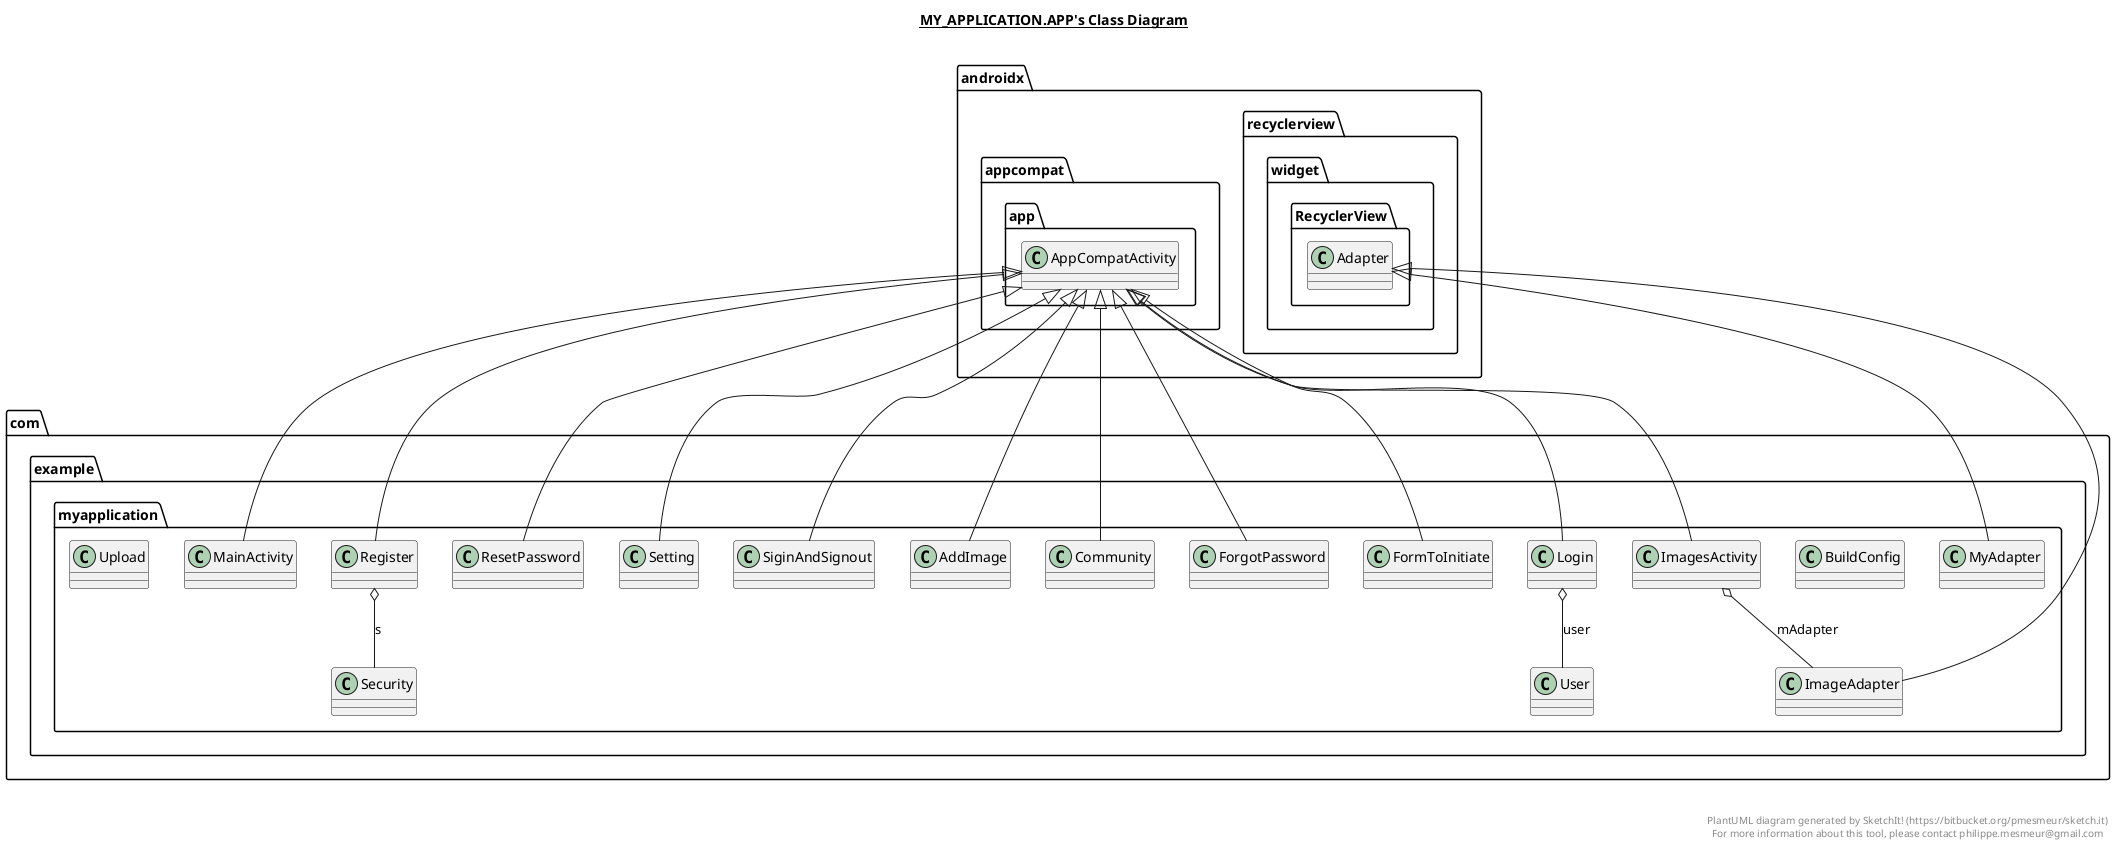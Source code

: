 @startuml

title __MY_APPLICATION.APP's Class Diagram__\n

  namespace com.example.myapplication {
    class com.example.myapplication.AddImage {
    }
  }
  

  namespace com.example.myapplication {
    class com.example.myapplication.BuildConfig {
    }
  }
  

  namespace com.example.myapplication {
    class com.example.myapplication.Community {
    }
  }
  

  namespace com.example.myapplication {
    class com.example.myapplication.ForgotPassword {
    }
  }
  

  namespace com.example.myapplication {
    class com.example.myapplication.FormToInitiate {
    }
  }
  

  namespace com.example.myapplication {
    class com.example.myapplication.ImageAdapter {
    }
  }
  

  namespace com.example.myapplication {
    class com.example.myapplication.ImagesActivity {
    }
  }
  

  namespace com.example.myapplication {
    class com.example.myapplication.Login {
    }
  }
  

  namespace com.example.myapplication {
    class com.example.myapplication.MainActivity {
    }
  }
  

  namespace com.example.myapplication {
    class com.example.myapplication.MyAdapter {
    }
  }
  

  namespace com.example.myapplication {
    class com.example.myapplication.Register {
    }
  }
  

  namespace com.example.myapplication {
    class com.example.myapplication.ResetPassword {
    }
  }
  

  namespace com.example.myapplication {
    class com.example.myapplication.Security {
    }
  }
  

  namespace com.example.myapplication {
    class com.example.myapplication.Setting {
    }
  }
  

  namespace com.example.myapplication {
    class com.example.myapplication.SiginAndSignout {
    }
  }
  

  namespace com.example.myapplication {
    class com.example.myapplication.Upload {
    }
  }
  

  namespace com.example.myapplication {
    class com.example.myapplication.User {
    }
  }
  

  com.example.myapplication.AddImage -up-|> androidx.appcompat.app.AppCompatActivity
  com.example.myapplication.Community -up-|> androidx.appcompat.app.AppCompatActivity
  com.example.myapplication.ForgotPassword -up-|> androidx.appcompat.app.AppCompatActivity
  com.example.myapplication.FormToInitiate -up-|> androidx.appcompat.app.AppCompatActivity
  com.example.myapplication.ImageAdapter -up-|> androidx.recyclerview.widget.RecyclerView.Adapter
  com.example.myapplication.ImagesActivity -up-|> androidx.appcompat.app.AppCompatActivity
  com.example.myapplication.ImagesActivity o-- com.example.myapplication.ImageAdapter : mAdapter
  com.example.myapplication.Login -up-|> androidx.appcompat.app.AppCompatActivity
  com.example.myapplication.Login o-- com.example.myapplication.User : user
  com.example.myapplication.MainActivity -up-|> androidx.appcompat.app.AppCompatActivity
  com.example.myapplication.MyAdapter -up-|> androidx.recyclerview.widget.RecyclerView.Adapter
  com.example.myapplication.Register -up-|> androidx.appcompat.app.AppCompatActivity
  com.example.myapplication.Register o-- com.example.myapplication.Security : s
  com.example.myapplication.ResetPassword -up-|> androidx.appcompat.app.AppCompatActivity
  com.example.myapplication.Setting -up-|> androidx.appcompat.app.AppCompatActivity
  com.example.myapplication.SiginAndSignout -up-|> androidx.appcompat.app.AppCompatActivity


right footer


PlantUML diagram generated by SketchIt! (https://bitbucket.org/pmesmeur/sketch.it)
For more information about this tool, please contact philippe.mesmeur@gmail.com
endfooter

@enduml
